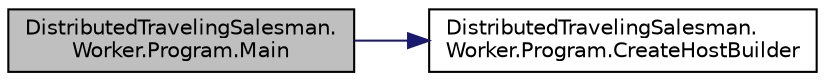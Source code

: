 digraph "DistributedTravelingSalesman.Worker.Program.Main"
{
 // INTERACTIVE_SVG=YES
 // LATEX_PDF_SIZE
  edge [fontname="Helvetica",fontsize="10",labelfontname="Helvetica",labelfontsize="10"];
  node [fontname="Helvetica",fontsize="10",shape=record];
  rankdir="LR";
  Node1 [label="DistributedTravelingSalesman.\lWorker.Program.Main",height=0.2,width=0.4,color="black", fillcolor="grey75", style="filled", fontcolor="black",tooltip=" "];
  Node1 -> Node2 [color="midnightblue",fontsize="10",style="solid",fontname="Helvetica"];
  Node2 [label="DistributedTravelingSalesman.\lWorker.Program.CreateHostBuilder",height=0.2,width=0.4,color="black", fillcolor="white", style="filled",URL="$class_distributed_traveling_salesman_1_1_worker_1_1_program.html#ad52cf3b66e5a954f0803dd4faf54d695",tooltip=" "];
}
